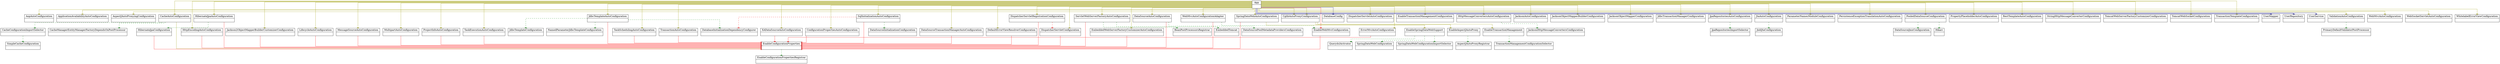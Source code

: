 digraph "AngularBackend" {

splines  = ortho;
fontname = "Inconsolata";

node [colorscheme = ylgnbu4];
edge [colorscheme = dark28, dir = both];

AopAutoConfiguration                                   [shape = record, label = "{ AopAutoConfiguration |  }"];
App                                                    [shape = record, label = "{ App |  }"];
ApplicationAvailabilityAutoConfiguration               [shape = record, label = "{ ApplicationAvailabilityAutoConfiguration |  }"];
AspectJAutoProxyRegistrar                              [shape = record, label = "{ AspectJAutoProxyRegistrar |  }"];
AspectJAutoProxyingConfiguration                       [shape = record, label = "{ AspectJAutoProxyingConfiguration |  }"];
BeanPostProcessorsRegistrar                            [shape = record, label = "{ BeanPostProcessorsRegistrar |  }"];
CacheAutoConfiguration                                 [shape = record, label = "{ CacheAutoConfiguration |  }"];
CacheConfigurationImportSelector                       [shape = record, label = "{ CacheConfigurationImportSelector |  }"];
CacheManagerEntityManagerFactoryDependsOnPostProcessor [shape = record, label = "{ CacheManagerEntityManagerFactoryDependsOnPostProcessor |  }"];
CglibAutoProxyConfiguration                            [shape = record, label = "{ CglibAutoProxyConfiguration |  }"];
CglibAutoProxyConfiguration                            [shape = record, label = "{ CglibAutoProxyConfiguration |  }"];
ConfigurationPropertiesAutoConfiguration               [shape = record, label = "{ ConfigurationPropertiesAutoConfiguration |  }"];
DataSourceAutoConfiguration                            [shape = record, label = "{ DataSourceAutoConfiguration |  }"];
DataSourceInitializationConfiguration                  [shape = record, label = "{ DataSourceInitializationConfiguration |  }"];
DataSourceJmxConfiguration                             [shape = record, label = "{ DataSourceJmxConfiguration |  }"];
DataSourcePoolMetadataProvidersConfiguration           [shape = record, label = "{ DataSourcePoolMetadataProvidersConfiguration |  }"];
DataSourceTransactionManagerAutoConfiguration          [shape = record, label = "{ DataSourceTransactionManagerAutoConfiguration |  }"];
DatabaseConfig                                         [shape = record, label = "{ DatabaseConfig |  }"];
DatabaseInitializationDependencyConfigurer             [shape = record, label = "{ DatabaseInitializationDependencyConfigurer |  }"];
DefaultErrorViewResolverConfiguration                  [shape = record, label = "{ DefaultErrorViewResolverConfiguration |  }"];
DispatcherServletAutoConfiguration                     [shape = record, label = "{ DispatcherServletAutoConfiguration |  }"];
DispatcherServletConfiguration                         [shape = record, label = "{ DispatcherServletConfiguration |  }"];
DispatcherServletRegistrationConfiguration             [shape = record, label = "{ DispatcherServletRegistrationConfiguration |  }"];
EmbeddedTomcat                                         [shape = record, label = "{ EmbeddedTomcat |  }"];
EmbeddedWebServerFactoryCustomizerAutoConfiguration    [shape = record, label = "{ EmbeddedWebServerFactoryCustomizerAutoConfiguration |  }"];
EnableAspectJAutoProxy                                 [shape = record, label = "{ EnableAspectJAutoProxy |  }"];
EnableConfigurationProperties                          [shape = record, label = "{ EnableConfigurationProperties |  }"];
EnableConfigurationPropertiesRegistrar                 [shape = record, label = "{ EnableConfigurationPropertiesRegistrar |  }"];
EnableSpringDataWebSupport                             [shape = record, label = "{ EnableSpringDataWebSupport |  }"];
EnableTransactionManagement                            [shape = record, label = "{ EnableTransactionManagement |  }"];
EnableTransactionManagementConfiguration               [shape = record, label = "{ EnableTransactionManagementConfiguration |  }"];
EnableWebMvcConfiguration                              [shape = record, label = "{ EnableWebMvcConfiguration |  }"];
ErrorMvcAutoConfiguration                              [shape = record, label = "{ ErrorMvcAutoConfiguration |  }"];
HibernateJpaAutoConfiguration                          [shape = record, label = "{ HibernateJpaAutoConfiguration |  }"];
HibernateJpaConfiguration                              [shape = record, label = "{ HibernateJpaConfiguration |  }"];
Hikari                                                 [shape = record, label = "{ Hikari |  }"];
HttpEncodingAutoConfiguration                          [shape = record, label = "{ HttpEncodingAutoConfiguration |  }"];
HttpMessageConvertersAutoConfiguration                 [shape = record, label = "{ HttpMessageConvertersAutoConfiguration |  }"];
Jackson2ObjectMapperBuilderCustomizerConfiguration     [shape = record, label = "{ Jackson2ObjectMapperBuilderCustomizerConfiguration |  }"];
JacksonAutoConfiguration                               [shape = record, label = "{ JacksonAutoConfiguration |  }"];
JacksonHttpMessageConvertersConfiguration              [shape = record, label = "{ JacksonHttpMessageConvertersConfiguration |  }"];
JacksonObjectMapperBuilderConfiguration                [shape = record, label = "{ JacksonObjectMapperBuilderConfiguration |  }"];
JacksonObjectMapperConfiguration                       [shape = record, label = "{ JacksonObjectMapperConfiguration |  }"];
JdbcTemplateAutoConfiguration                          [shape = record, label = "{ JdbcTemplateAutoConfiguration |  }"];
JdbcTemplateConfiguration                              [shape = record, label = "{ JdbcTemplateConfiguration |  }"];
JdbcTransactionManagerConfiguration                    [shape = record, label = "{ JdbcTransactionManagerConfiguration |  }"];
JndiJtaConfiguration                                   [shape = record, label = "{ JndiJtaConfiguration |  }"];
JpaRepositoriesAutoConfiguration                       [shape = record, label = "{ JpaRepositoriesAutoConfiguration |  }"];
JpaRepositoriesImportSelector                          [shape = record, label = "{ JpaRepositoriesImportSelector |  }"];
JtaAutoConfiguration                                   [shape = record, label = "{ JtaAutoConfiguration |  }"];
LifecycleAutoConfiguration                             [shape = record, label = "{ LifecycleAutoConfiguration |  }"];
MessageSourceAutoConfiguration                         [shape = record, label = "{ MessageSourceAutoConfiguration |  }"];
MultipartAutoConfiguration                             [shape = record, label = "{ MultipartAutoConfiguration |  }"];
NamedParameterJdbcTemplateConfiguration                [shape = record, label = "{ NamedParameterJdbcTemplateConfiguration |  }"];
ParameterNamesModuleConfiguration                      [shape = record, label = "{ ParameterNamesModuleConfiguration |  }"];
PersistenceExceptionTranslationAutoConfiguration       [shape = record, label = "{ PersistenceExceptionTranslationAutoConfiguration |  }"];
PooledDataSourceConfiguration                          [shape = record, label = "{ PooledDataSourceConfiguration |  }"];
PrimaryDefaultValidatorPostProcessor                   [shape = record, label = "{ PrimaryDefaultValidatorPostProcessor |  }"];
ProjectInfoAutoConfiguration                           [shape = record, label = "{ ProjectInfoAutoConfiguration |  }"];
PropertyPlaceholderAutoConfiguration                   [shape = record, label = "{ PropertyPlaceholderAutoConfiguration |  }"];
QuerydslActivator                                      [shape = record, label = "{ QuerydslActivator |  }"];
RestTemplateAutoConfiguration                          [shape = record, label = "{ RestTemplateAutoConfiguration |  }"];
ServletWebServerFactoryAutoConfiguration               [shape = record, label = "{ ServletWebServerFactoryAutoConfiguration |  }"];
SimpleCacheConfiguration                               [shape = record, label = "{ SimpleCacheConfiguration |  }"];
SpringDataWebAutoConfiguration                         [shape = record, label = "{ SpringDataWebAutoConfiguration |  }"];
SpringDataWebConfiguration                             [shape = record, label = "{ SpringDataWebConfiguration |  }"];
SpringDataWebConfigurationImportSelector               [shape = record, label = "{ SpringDataWebConfigurationImportSelector |  }"];
SqlInitializationAutoConfiguration                     [shape = record, label = "{ SqlInitializationAutoConfiguration |  }"];
StringHttpMessageConverterConfiguration                [shape = record, label = "{ StringHttpMessageConverterConfiguration |  }"];
TaskExecutionAutoConfiguration                         [shape = record, label = "{ TaskExecutionAutoConfiguration |  }"];
TaskSchedulingAutoConfiguration                        [shape = record, label = "{ TaskSchedulingAutoConfiguration |  }"];
TomcatWebServerFactoryCustomizerConfiguration          [shape = record, label = "{ TomcatWebServerFactoryCustomizerConfiguration |  }"];
TomcatWebSocketConfiguration                           [shape = record, label = "{ TomcatWebSocketConfiguration |  }"];
TransactionAutoConfiguration                           [shape = record, label = "{ TransactionAutoConfiguration |  }"];
TransactionManagementConfigurationSelector             [shape = record, label = "{ TransactionManagementConfigurationSelector |  }"];
TransactionTemplateConfiguration                       [shape = record, label = "{ TransactionTemplateConfiguration |  }"];
UserMapper                                             [shape = record, label = "{ UserMapper |  }"];
UserRepository                                         [shape = record, label = "{ UserRepository |  }"];
UserService                                            [shape = record, label = "{ UserService |  }"];
ValidationAutoConfiguration                            [shape = record, label = "{ ValidationAutoConfiguration |  }"];
WebMvcAutoConfiguration                                [shape = record, label = "{ WebMvcAutoConfiguration |  }"];
WebMvcAutoConfigurationAdapter                         [shape = record, label = "{ WebMvcAutoConfigurationAdapter |  }"];
WebSocketServletAutoConfiguration                      [shape = record, label = "{ WebSocketServletAutoConfiguration |  }"];
WhitelabelErrorViewConfiguration                       [shape = record, label = "{ WhitelabelErrorViewConfiguration |  }"];
XADataSourceAutoConfiguration                          [shape = record, label = "{ XADataSourceAutoConfiguration |  }"];

App                                                    -> AopAutoConfiguration                                   [color = "#999900", style = solid , arrowtail = none    , arrowhead = tee     , taillabel = "", label = "", headlabel = ""];
App                                                    -> ApplicationAvailabilityAutoConfiguration               [color = "#999900", style = solid , arrowtail = none    , arrowhead = tee     , taillabel = "", label = "", headlabel = ""];
App                                                    -> AspectJAutoProxyingConfiguration                       [color = "#999900", style = solid , arrowtail = none    , arrowhead = tee     , taillabel = "", label = "", headlabel = ""];
App                                                    -> CacheAutoConfiguration                                 [color = "#999900", style = solid , arrowtail = none    , arrowhead = tee     , taillabel = "", label = "", headlabel = ""];
App                                                    -> CglibAutoProxyConfiguration                            [color = "#999900", style = solid , arrowtail = none    , arrowhead = tee     , taillabel = "", label = "", headlabel = ""];
App                                                    -> CglibAutoProxyConfiguration                            [color = "#999900", style = solid , arrowtail = none    , arrowhead = tee     , taillabel = "", label = "", headlabel = ""];
App                                                    -> ConfigurationPropertiesAutoConfiguration               [color = "#999900", style = solid , arrowtail = none    , arrowhead = tee     , taillabel = "", label = "", headlabel = ""];
App                                                    -> DataSourceAutoConfiguration                            [color = "#999900", style = solid , arrowtail = none    , arrowhead = tee     , taillabel = "", label = "", headlabel = ""];
App                                                    -> DataSourceTransactionManagerAutoConfiguration          [color = "#999900", style = solid , arrowtail = none    , arrowhead = tee     , taillabel = "", label = "", headlabel = ""];
App                                                    -> DatabaseConfig                                         [color = "#000082", style = solid , arrowtail = none    , arrowhead = tee     , taillabel = "", label = "", headlabel = ""];
App                                                    -> DefaultErrorViewResolverConfiguration                  [color = "#999900", style = solid , arrowtail = none    , arrowhead = tee     , taillabel = "", label = "", headlabel = ""];
App                                                    -> DispatcherServletAutoConfiguration                     [color = "#999900", style = solid , arrowtail = none    , arrowhead = tee     , taillabel = "", label = "", headlabel = ""];
App                                                    -> DispatcherServletConfiguration                         [color = "#999900", style = solid , arrowtail = none    , arrowhead = tee     , taillabel = "", label = "", headlabel = ""];
App                                                    -> DispatcherServletRegistrationConfiguration             [color = "#999900", style = solid , arrowtail = none    , arrowhead = tee     , taillabel = "", label = "", headlabel = ""];
App                                                    -> EmbeddedWebServerFactoryCustomizerAutoConfiguration    [color = "#999900", style = solid , arrowtail = none    , arrowhead = tee     , taillabel = "", label = "", headlabel = ""];
App                                                    -> EnableTransactionManagementConfiguration               [color = "#999900", style = solid , arrowtail = none    , arrowhead = tee     , taillabel = "", label = "", headlabel = ""];
App                                                    -> EnableWebMvcConfiguration                              [color = "#ff0000", style = solid , arrowtail = none    , arrowhead = tee     , taillabel = "", label = "", headlabel = ""];
App                                                    -> ErrorMvcAutoConfiguration                              [color = "#999900", style = solid , arrowtail = none    , arrowhead = tee     , taillabel = "", label = "", headlabel = ""];
App                                                    -> HibernateJpaAutoConfiguration                          [color = "#999900", style = solid , arrowtail = none    , arrowhead = tee     , taillabel = "", label = "", headlabel = ""];
App                                                    -> HttpEncodingAutoConfiguration                          [color = "#999900", style = solid , arrowtail = none    , arrowhead = tee     , taillabel = "", label = "", headlabel = ""];
App                                                    -> HttpMessageConvertersAutoConfiguration                 [color = "#999900", style = solid , arrowtail = none    , arrowhead = tee     , taillabel = "", label = "", headlabel = ""];
App                                                    -> Jackson2ObjectMapperBuilderCustomizerConfiguration     [color = "#999900", style = solid , arrowtail = none    , arrowhead = tee     , taillabel = "", label = "", headlabel = ""];
App                                                    -> JacksonAutoConfiguration                               [color = "#999900", style = solid , arrowtail = none    , arrowhead = tee     , taillabel = "", label = "", headlabel = ""];
App                                                    -> JacksonObjectMapperBuilderConfiguration                [color = "#999900", style = solid , arrowtail = none    , arrowhead = tee     , taillabel = "", label = "", headlabel = ""];
App                                                    -> JacksonObjectMapperConfiguration                       [color = "#999900", style = solid , arrowtail = none    , arrowhead = tee     , taillabel = "", label = "", headlabel = ""];
App                                                    -> JdbcTemplateAutoConfiguration                          [color = "#999900", style = solid , arrowtail = none    , arrowhead = tee     , taillabel = "", label = "", headlabel = ""];
App                                                    -> JdbcTransactionManagerConfiguration                    [color = "#999900", style = solid , arrowtail = none    , arrowhead = tee     , taillabel = "", label = "", headlabel = ""];
App                                                    -> JpaRepositoriesAutoConfiguration                       [color = "#999900", style = solid , arrowtail = none    , arrowhead = tee     , taillabel = "", label = "", headlabel = ""];
App                                                    -> JtaAutoConfiguration                                   [color = "#999900", style = solid , arrowtail = none    , arrowhead = tee     , taillabel = "", label = "", headlabel = ""];
App                                                    -> LifecycleAutoConfiguration                             [color = "#999900", style = solid , arrowtail = none    , arrowhead = tee     , taillabel = "", label = "", headlabel = ""];
App                                                    -> MessageSourceAutoConfiguration                         [color = "#999900", style = solid , arrowtail = none    , arrowhead = tee     , taillabel = "", label = "", headlabel = ""];
App                                                    -> MultipartAutoConfiguration                             [color = "#999900", style = solid , arrowtail = none    , arrowhead = tee     , taillabel = "", label = "", headlabel = ""];
App                                                    -> ParameterNamesModuleConfiguration                      [color = "#999900", style = solid , arrowtail = none    , arrowhead = tee     , taillabel = "", label = "", headlabel = ""];
App                                                    -> PersistenceExceptionTranslationAutoConfiguration       [color = "#999900", style = solid , arrowtail = none    , arrowhead = tee     , taillabel = "", label = "", headlabel = ""];
App                                                    -> PooledDataSourceConfiguration                          [color = "#999900", style = solid , arrowtail = none    , arrowhead = tee     , taillabel = "", label = "", headlabel = ""];
App                                                    -> ProjectInfoAutoConfiguration                           [color = "#999900", style = solid , arrowtail = none    , arrowhead = tee     , taillabel = "", label = "", headlabel = ""];
App                                                    -> PropertyPlaceholderAutoConfiguration                   [color = "#999900", style = solid , arrowtail = none    , arrowhead = tee     , taillabel = "", label = "", headlabel = ""];
App                                                    -> RestTemplateAutoConfiguration                          [color = "#999900", style = solid , arrowtail = none    , arrowhead = tee     , taillabel = "", label = "", headlabel = ""];
App                                                    -> ServletWebServerFactoryAutoConfiguration               [color = "#999900", style = solid , arrowtail = none    , arrowhead = tee     , taillabel = "", label = "", headlabel = ""];
App                                                    -> SpringDataWebAutoConfiguration                         [color = "#999900", style = solid , arrowtail = none    , arrowhead = tee     , taillabel = "", label = "", headlabel = ""];
App                                                    -> SqlInitializationAutoConfiguration                     [color = "#999900", style = solid , arrowtail = none    , arrowhead = tee     , taillabel = "", label = "", headlabel = ""];
App                                                    -> StringHttpMessageConverterConfiguration                [color = "#999900", style = solid , arrowtail = none    , arrowhead = tee     , taillabel = "", label = "", headlabel = ""];
App                                                    -> TaskExecutionAutoConfiguration                         [color = "#999900", style = solid , arrowtail = none    , arrowhead = tee     , taillabel = "", label = "", headlabel = ""];
App                                                    -> TaskSchedulingAutoConfiguration                        [color = "#999900", style = solid , arrowtail = none    , arrowhead = tee     , taillabel = "", label = "", headlabel = ""];
App                                                    -> TomcatWebServerFactoryCustomizerConfiguration          [color = "#999900", style = solid , arrowtail = none    , arrowhead = tee     , taillabel = "", label = "", headlabel = ""];
App                                                    -> TomcatWebSocketConfiguration                           [color = "#999900", style = solid , arrowtail = none    , arrowhead = tee     , taillabel = "", label = "", headlabel = ""];
App                                                    -> TransactionAutoConfiguration                           [color = "#999900", style = solid , arrowtail = none    , arrowhead = tee     , taillabel = "", label = "", headlabel = ""];
App                                                    -> TransactionTemplateConfiguration                       [color = "#999900", style = solid , arrowtail = none    , arrowhead = tee     , taillabel = "", label = "", headlabel = ""];
App                                                    -> UserMapper                                             [color = "#000082", style = solid , arrowtail = none    , arrowhead = tee     , taillabel = "", label = "", headlabel = ""];
App                                                    -> UserRepository                                         [color = "#000082", style = solid , arrowtail = none    , arrowhead = tee     , taillabel = "", label = "", headlabel = ""];
App                                                    -> UserService                                            [color = "#000082", style = solid , arrowtail = none    , arrowhead = tee     , taillabel = "", label = "", headlabel = ""];
App                                                    -> ValidationAutoConfiguration                            [color = "#999900", style = solid , arrowtail = none    , arrowhead = tee     , taillabel = "", label = "", headlabel = ""];
App                                                    -> WebMvcAutoConfiguration                                [color = "#999900", style = solid , arrowtail = none    , arrowhead = tee     , taillabel = "", label = "", headlabel = ""];
App                                                    -> WebMvcAutoConfigurationAdapter                         [color = "#999900", style = solid , arrowtail = none    , arrowhead = tee     , taillabel = "", label = "", headlabel = ""];
App                                                    -> WebSocketServletAutoConfiguration                      [color = "#999900", style = solid , arrowtail = none    , arrowhead = tee     , taillabel = "", label = "", headlabel = ""];
App                                                    -> WhitelabelErrorViewConfiguration                       [color = "#999900", style = solid , arrowtail = none    , arrowhead = tee     , taillabel = "", label = "", headlabel = ""];
App                                                    -> XADataSourceAutoConfiguration                          [color = "#999900", style = solid , arrowtail = none    , arrowhead = tee     , taillabel = "", label = "", headlabel = ""];
CacheAutoConfiguration                                 -> CacheConfigurationImportSelector                       [color = "#008200", style = dashed, arrowtail = none    , arrowhead = tee     , taillabel = "", label = "", headlabel = ""];
CacheAutoConfiguration                                 -> CacheManagerEntityManagerFactoryDependsOnPostProcessor [color = "#008200", style = dashed, arrowtail = none    , arrowhead = tee     , taillabel = "", label = "", headlabel = ""];
CacheAutoConfiguration                                 -> EnableConfigurationProperties                          [color = "#999900", style = solid , arrowtail = none    , arrowhead = tee     , taillabel = "", label = "", headlabel = ""];
CacheConfigurationImportSelector                       -> SimpleCacheConfiguration                               [color = "#008200", style = dashed, arrowtail = none    , arrowhead = tee     , taillabel = "", label = "", headlabel = ""];
CglibAutoProxyConfiguration                            -> EnableAspectJAutoProxy                                 [color = "#999900", style = solid , arrowtail = none    , arrowhead = tee     , taillabel = "", label = "", headlabel = ""];
CglibAutoProxyConfiguration                            -> EnableTransactionManagement                            [color = "#999900", style = solid , arrowtail = none    , arrowhead = tee     , taillabel = "", label = "", headlabel = ""];
ConfigurationPropertiesAutoConfiguration               -> EnableConfigurationProperties                          [color = "#ff0000", style = solid , arrowtail = none    , arrowhead = tee     , taillabel = "", label = "", headlabel = ""];
DataSourceAutoConfiguration                            -> DataSourcePoolMetadataProvidersConfiguration           [color = "#008200", style = dashed, arrowtail = none    , arrowhead = tee     , taillabel = "", label = "", headlabel = ""];
DataSourceAutoConfiguration                            -> EnableConfigurationProperties                          [color = "#ff0000", style = solid , arrowtail = none    , arrowhead = tee     , taillabel = "", label = "", headlabel = ""];
DataSourceTransactionManagerAutoConfiguration          -> EnableConfigurationProperties                          [color = "#ff0000", style = solid , arrowtail = none    , arrowhead = tee     , taillabel = "", label = "", headlabel = ""];
DefaultErrorViewResolverConfiguration                  -> EnableConfigurationProperties                          [color = "#ff0000", style = solid , arrowtail = none    , arrowhead = tee     , taillabel = "", label = "", headlabel = ""];
DispatcherServletConfiguration                         -> EnableConfigurationProperties                          [color = "#ff0000", style = solid , arrowtail = none    , arrowhead = tee     , taillabel = "", label = "", headlabel = ""];
DispatcherServletRegistrationConfiguration             -> DispatcherServletConfiguration                         [color = "#ff0000", style = dashed, arrowtail = none    , arrowhead = tee     , taillabel = "", label = "", headlabel = ""];
DispatcherServletRegistrationConfiguration             -> EnableConfigurationProperties                          [color = "#ff0000", style = solid , arrowtail = none    , arrowhead = tee     , taillabel = "", label = "", headlabel = ""];
EmbeddedWebServerFactoryCustomizerAutoConfiguration    -> EnableConfigurationProperties                          [color = "#ff0000", style = solid , arrowtail = none    , arrowhead = tee     , taillabel = "", label = "", headlabel = ""];
EnableAspectJAutoProxy                                 -> AspectJAutoProxyRegistrar                              [color = "#008200", style = dashed, arrowtail = none    , arrowhead = tee     , taillabel = "", label = "", headlabel = ""];
EnableConfigurationProperties                          -> EnableConfigurationPropertiesRegistrar                 [color = "#008200", style = dashed, arrowtail = none    , arrowhead = tee     , taillabel = "", label = "", headlabel = ""];
EnableSpringDataWebSupport                             -> QuerydslActivator                                      [color = "#008200", style = dashed, arrowtail = none    , arrowhead = tee     , taillabel = "", label = "", headlabel = ""];
EnableSpringDataWebSupport                             -> SpringDataWebConfiguration                             [color = "#008200", style = dashed, arrowtail = none    , arrowhead = tee     , taillabel = "", label = "", headlabel = ""];
EnableSpringDataWebSupport                             -> SpringDataWebConfigurationImportSelector               [color = "#008200", style = dashed, arrowtail = none    , arrowhead = tee     , taillabel = "", label = "", headlabel = ""];
EnableTransactionManagement                            -> TransactionManagementConfigurationSelector             [color = "#008200", style = dashed, arrowtail = none    , arrowhead = tee     , taillabel = "", label = "", headlabel = ""];
EnableWebMvcConfiguration                              -> EnableConfigurationProperties                          [color = "#ff0000", style = solid , arrowtail = none    , arrowhead = tee     , taillabel = "", label = "", headlabel = ""];
ErrorMvcAutoConfiguration                              -> EnableConfigurationProperties                          [color = "#ff0000", style = solid , arrowtail = none    , arrowhead = tee     , taillabel = "", label = "", headlabel = ""];
HibernateJpaAutoConfiguration                          -> EnableConfigurationProperties                          [color = "#ff0000", style = solid , arrowtail = none    , arrowhead = tee     , taillabel = "", label = "", headlabel = ""];
HibernateJpaAutoConfiguration                          -> HibernateJpaConfiguration                              [color = "#008200", style = dashed, arrowtail = none    , arrowhead = tee     , taillabel = "", label = "", headlabel = ""];
HibernateJpaConfiguration                              -> EnableConfigurationProperties                          [color = "#ff0000", style = solid , arrowtail = none    , arrowhead = tee     , taillabel = "", label = "", headlabel = ""];
HttpEncodingAutoConfiguration                          -> EnableConfigurationProperties                          [color = "#ff0000", style = solid , arrowtail = none    , arrowhead = tee     , taillabel = "", label = "", headlabel = ""];
HttpMessageConvertersAutoConfiguration                 -> JacksonHttpMessageConvertersConfiguration              [color = "#008200", style = dashed, arrowtail = none    , arrowhead = tee     , taillabel = "", label = "", headlabel = ""];
Jackson2ObjectMapperBuilderCustomizerConfiguration     -> EnableConfigurationProperties                          [color = "#ff0000", style = solid , arrowtail = none    , arrowhead = tee     , taillabel = "", label = "", headlabel = ""];
JdbcTemplateAutoConfiguration                          -> DatabaseInitializationDependencyConfigurer             [color = "#008200", style = dashed, arrowtail = none    , arrowhead = tee     , taillabel = "", label = "", headlabel = ""];
JdbcTemplateAutoConfiguration                          -> EnableConfigurationProperties                          [color = "#ff0000", style = solid , arrowtail = none    , arrowhead = tee     , taillabel = "", label = "", headlabel = ""];
JdbcTemplateAutoConfiguration                          -> JdbcTemplateConfiguration                              [color = "#008200", style = dashed, arrowtail = none    , arrowhead = tee     , taillabel = "", label = "", headlabel = ""];
JdbcTemplateAutoConfiguration                          -> NamedParameterJdbcTemplateConfiguration                [color = "#008200", style = dashed, arrowtail = none    , arrowhead = tee     , taillabel = "", label = "", headlabel = ""];
JpaRepositoriesAutoConfiguration                       -> JpaRepositoriesImportSelector                          [color = "#008200", style = dashed, arrowtail = none    , arrowhead = tee     , taillabel = "", label = "", headlabel = ""];
JtaAutoConfiguration                                   -> JndiJtaConfiguration                                   [color = "#008200", style = dashed, arrowtail = none    , arrowhead = tee     , taillabel = "", label = "", headlabel = ""];
LifecycleAutoConfiguration                             -> EnableConfigurationProperties                          [color = "#ff0000", style = solid , arrowtail = none    , arrowhead = tee     , taillabel = "", label = "", headlabel = ""];
MessageSourceAutoConfiguration                         -> EnableConfigurationProperties                          [color = "#ff0000", style = solid , arrowtail = none    , arrowhead = tee     , taillabel = "", label = "", headlabel = ""];
MultipartAutoConfiguration                             -> EnableConfigurationProperties                          [color = "#ff0000", style = solid , arrowtail = none    , arrowhead = tee     , taillabel = "", label = "", headlabel = ""];
PooledDataSourceConfiguration                          -> DataSourceJmxConfiguration                             [color = "#008200", style = dashed, arrowtail = none    , arrowhead = tee     , taillabel = "", label = "", headlabel = ""];
PooledDataSourceConfiguration                          -> Hikari                                                 [color = "#008200", style = dashed, arrowtail = none    , arrowhead = tee     , taillabel = "", label = "", headlabel = ""];
ProjectInfoAutoConfiguration                           -> EnableConfigurationProperties                          [color = "#ff0000", style = solid , arrowtail = none    , arrowhead = tee     , taillabel = "", label = "", headlabel = ""];
ServletWebServerFactoryAutoConfiguration               -> BeanPostProcessorsRegistrar                            [color = "#008200", style = dashed, arrowtail = none    , arrowhead = tee     , taillabel = "", label = "", headlabel = ""];
ServletWebServerFactoryAutoConfiguration               -> EmbeddedTomcat                                         [color = "#008200", style = dashed, arrowtail = none    , arrowhead = tee     , taillabel = "", label = "", headlabel = ""];
ServletWebServerFactoryAutoConfiguration               -> EnableConfigurationProperties                          [color = "#ff0000", style = solid , arrowtail = none    , arrowhead = tee     , taillabel = "", label = "", headlabel = ""];
SpringDataWebAutoConfiguration                         -> EnableConfigurationProperties                          [color = "#ff0000", style = solid , arrowtail = none    , arrowhead = tee     , taillabel = "", label = "", headlabel = ""];
SpringDataWebAutoConfiguration                         -> EnableSpringDataWebSupport                             [color = "#999900", style = solid , arrowtail = none    , arrowhead = tee     , taillabel = "", label = "", headlabel = ""];
SqlInitializationAutoConfiguration                     -> DataSourceInitializationConfiguration                  [color = "#008200", style = dashed, arrowtail = none    , arrowhead = tee     , taillabel = "", label = "", headlabel = ""];
SqlInitializationAutoConfiguration                     -> DatabaseInitializationDependencyConfigurer             [color = "#ff0000", style = dashed, arrowtail = none    , arrowhead = tee     , taillabel = "", label = "", headlabel = ""];
SqlInitializationAutoConfiguration                     -> EnableConfigurationProperties                          [color = "#ff0000", style = solid , arrowtail = none    , arrowhead = tee     , taillabel = "", label = "", headlabel = ""];
TaskExecutionAutoConfiguration                         -> EnableConfigurationProperties                          [color = "#ff0000", style = solid , arrowtail = none    , arrowhead = tee     , taillabel = "", label = "", headlabel = ""];
TaskSchedulingAutoConfiguration                        -> EnableConfigurationProperties                          [color = "#ff0000", style = solid , arrowtail = none    , arrowhead = tee     , taillabel = "", label = "", headlabel = ""];
TransactionAutoConfiguration                           -> EnableConfigurationProperties                          [color = "#ff0000", style = solid , arrowtail = none    , arrowhead = tee     , taillabel = "", label = "", headlabel = ""];
ValidationAutoConfiguration                            -> PrimaryDefaultValidatorPostProcessor                   [color = "#008200", style = dashed, arrowtail = none    , arrowhead = tee     , taillabel = "", label = "", headlabel = ""];
WebMvcAutoConfigurationAdapter                         -> EnableConfigurationProperties                          [color = "#ff0000", style = solid , arrowtail = none    , arrowhead = tee     , taillabel = "", label = "", headlabel = ""];
WebMvcAutoConfigurationAdapter                         -> EnableWebMvcConfiguration                              [color = "#008200", style = dashed, arrowtail = none    , arrowhead = tee     , taillabel = "", label = "", headlabel = ""];
XADataSourceAutoConfiguration                          -> EnableConfigurationProperties                          [color = "#ff0000", style = solid , arrowtail = none    , arrowhead = tee     , taillabel = "", label = "", headlabel = ""];

}

